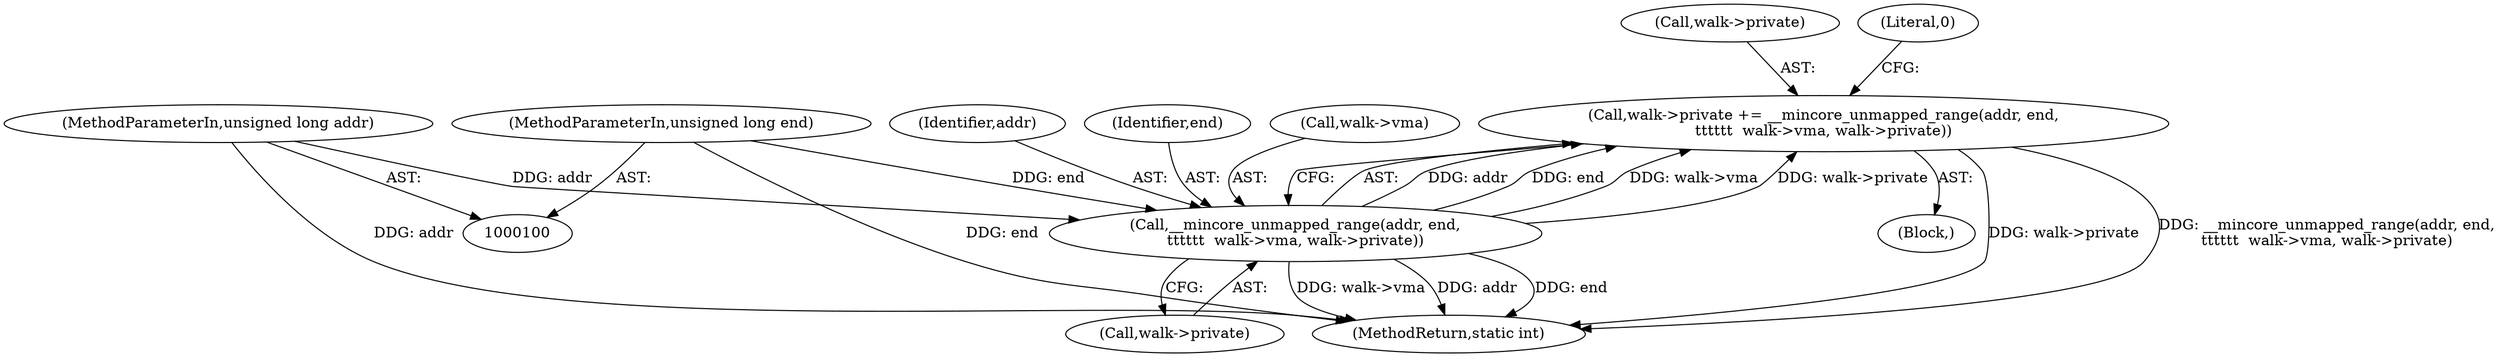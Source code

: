 digraph "1_linux_574823bfab82d9d8fa47f422778043fbb4b4f50e_2@pointer" {
"1000105" [label="(Call,walk->private += __mincore_unmapped_range(addr, end,\n\t\t\t\t\t\t  walk->vma, walk->private))"];
"1000109" [label="(Call,__mincore_unmapped_range(addr, end,\n\t\t\t\t\t\t  walk->vma, walk->private))"];
"1000101" [label="(MethodParameterIn,unsigned long addr)"];
"1000102" [label="(MethodParameterIn,unsigned long end)"];
"1000106" [label="(Call,walk->private)"];
"1000110" [label="(Identifier,addr)"];
"1000111" [label="(Identifier,end)"];
"1000101" [label="(MethodParameterIn,unsigned long addr)"];
"1000105" [label="(Call,walk->private += __mincore_unmapped_range(addr, end,\n\t\t\t\t\t\t  walk->vma, walk->private))"];
"1000102" [label="(MethodParameterIn,unsigned long end)"];
"1000104" [label="(Block,)"];
"1000112" [label="(Call,walk->vma)"];
"1000115" [label="(Call,walk->private)"];
"1000120" [label="(MethodReturn,static int)"];
"1000119" [label="(Literal,0)"];
"1000109" [label="(Call,__mincore_unmapped_range(addr, end,\n\t\t\t\t\t\t  walk->vma, walk->private))"];
"1000105" -> "1000104"  [label="AST: "];
"1000105" -> "1000109"  [label="CFG: "];
"1000106" -> "1000105"  [label="AST: "];
"1000109" -> "1000105"  [label="AST: "];
"1000119" -> "1000105"  [label="CFG: "];
"1000105" -> "1000120"  [label="DDG: walk->private"];
"1000105" -> "1000120"  [label="DDG: __mincore_unmapped_range(addr, end,\n\t\t\t\t\t\t  walk->vma, walk->private)"];
"1000109" -> "1000105"  [label="DDG: addr"];
"1000109" -> "1000105"  [label="DDG: end"];
"1000109" -> "1000105"  [label="DDG: walk->vma"];
"1000109" -> "1000105"  [label="DDG: walk->private"];
"1000109" -> "1000115"  [label="CFG: "];
"1000110" -> "1000109"  [label="AST: "];
"1000111" -> "1000109"  [label="AST: "];
"1000112" -> "1000109"  [label="AST: "];
"1000115" -> "1000109"  [label="AST: "];
"1000109" -> "1000120"  [label="DDG: end"];
"1000109" -> "1000120"  [label="DDG: walk->vma"];
"1000109" -> "1000120"  [label="DDG: addr"];
"1000101" -> "1000109"  [label="DDG: addr"];
"1000102" -> "1000109"  [label="DDG: end"];
"1000101" -> "1000100"  [label="AST: "];
"1000101" -> "1000120"  [label="DDG: addr"];
"1000102" -> "1000100"  [label="AST: "];
"1000102" -> "1000120"  [label="DDG: end"];
}
